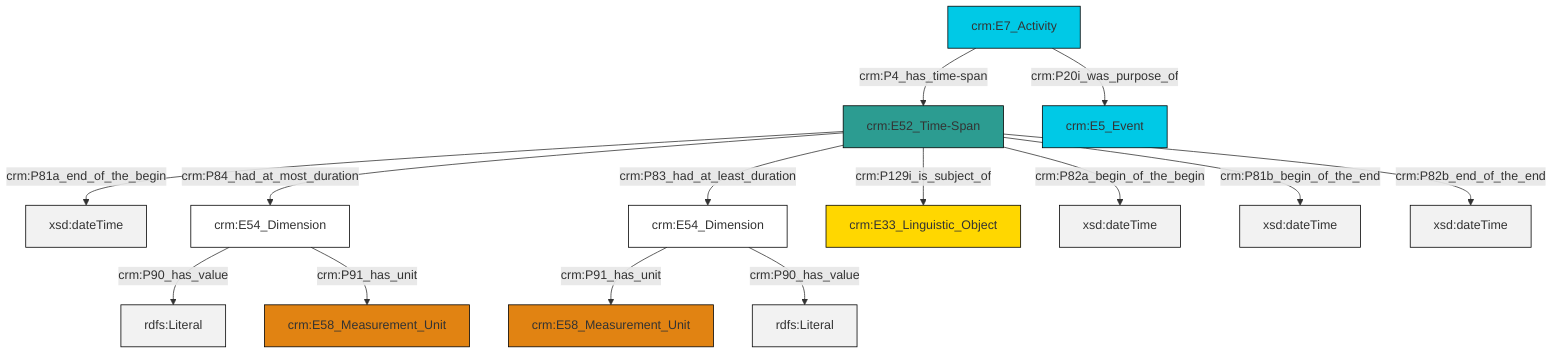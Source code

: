 graph TD
classDef Literal fill:#f2f2f2,stroke:#000000;
classDef CRM_Entity fill:#FFFFFF,stroke:#000000;
classDef Temporal_Entity fill:#00C9E6, stroke:#000000;
classDef Type fill:#E18312, stroke:#000000;
classDef Time-Span fill:#2C9C91, stroke:#000000;
classDef Appellation fill:#FFEB7F, stroke:#000000;
classDef Place fill:#008836, stroke:#000000;
classDef Persistent_Item fill:#B266B2, stroke:#000000;
classDef Conceptual_Object fill:#FFD700, stroke:#000000;
classDef Physical_Thing fill:#D2B48C, stroke:#000000;
classDef Actor fill:#f58aad, stroke:#000000;
classDef PC_Classes fill:#4ce600, stroke:#000000;
classDef Multi fill:#cccccc,stroke:#000000;

0["crm:E52_Time-Span"]:::Time-Span -->|crm:P81a_end_of_the_begin| 1[xsd:dateTime]:::Literal
2["crm:E54_Dimension"]:::CRM_Entity -->|crm:P91_has_unit| 3["crm:E58_Measurement_Unit"]:::Type
4["crm:E54_Dimension"]:::CRM_Entity -->|crm:P90_has_value| 5[rdfs:Literal]:::Literal
2["crm:E54_Dimension"]:::CRM_Entity -->|crm:P90_has_value| 10[rdfs:Literal]:::Literal
8["crm:E7_Activity"]:::Temporal_Entity -->|crm:P20i_was_purpose_of| 11["crm:E5_Event"]:::Temporal_Entity
4["crm:E54_Dimension"]:::CRM_Entity -->|crm:P91_has_unit| 13["crm:E58_Measurement_Unit"]:::Type
0["crm:E52_Time-Span"]:::Time-Span -->|crm:P129i_is_subject_of| 14["crm:E33_Linguistic_Object"]:::Conceptual_Object
0["crm:E52_Time-Span"]:::Time-Span -->|crm:P82a_begin_of_the_begin| 15[xsd:dateTime]:::Literal
0["crm:E52_Time-Span"]:::Time-Span -->|crm:P84_had_at_most_duration| 4["crm:E54_Dimension"]:::CRM_Entity
0["crm:E52_Time-Span"]:::Time-Span -->|crm:P81b_begin_of_the_end| 16[xsd:dateTime]:::Literal
0["crm:E52_Time-Span"]:::Time-Span -->|crm:P82b_end_of_the_end| 21[xsd:dateTime]:::Literal
0["crm:E52_Time-Span"]:::Time-Span -->|crm:P83_had_at_least_duration| 2["crm:E54_Dimension"]:::CRM_Entity
8["crm:E7_Activity"]:::Temporal_Entity -->|crm:P4_has_time-span| 0["crm:E52_Time-Span"]:::Time-Span